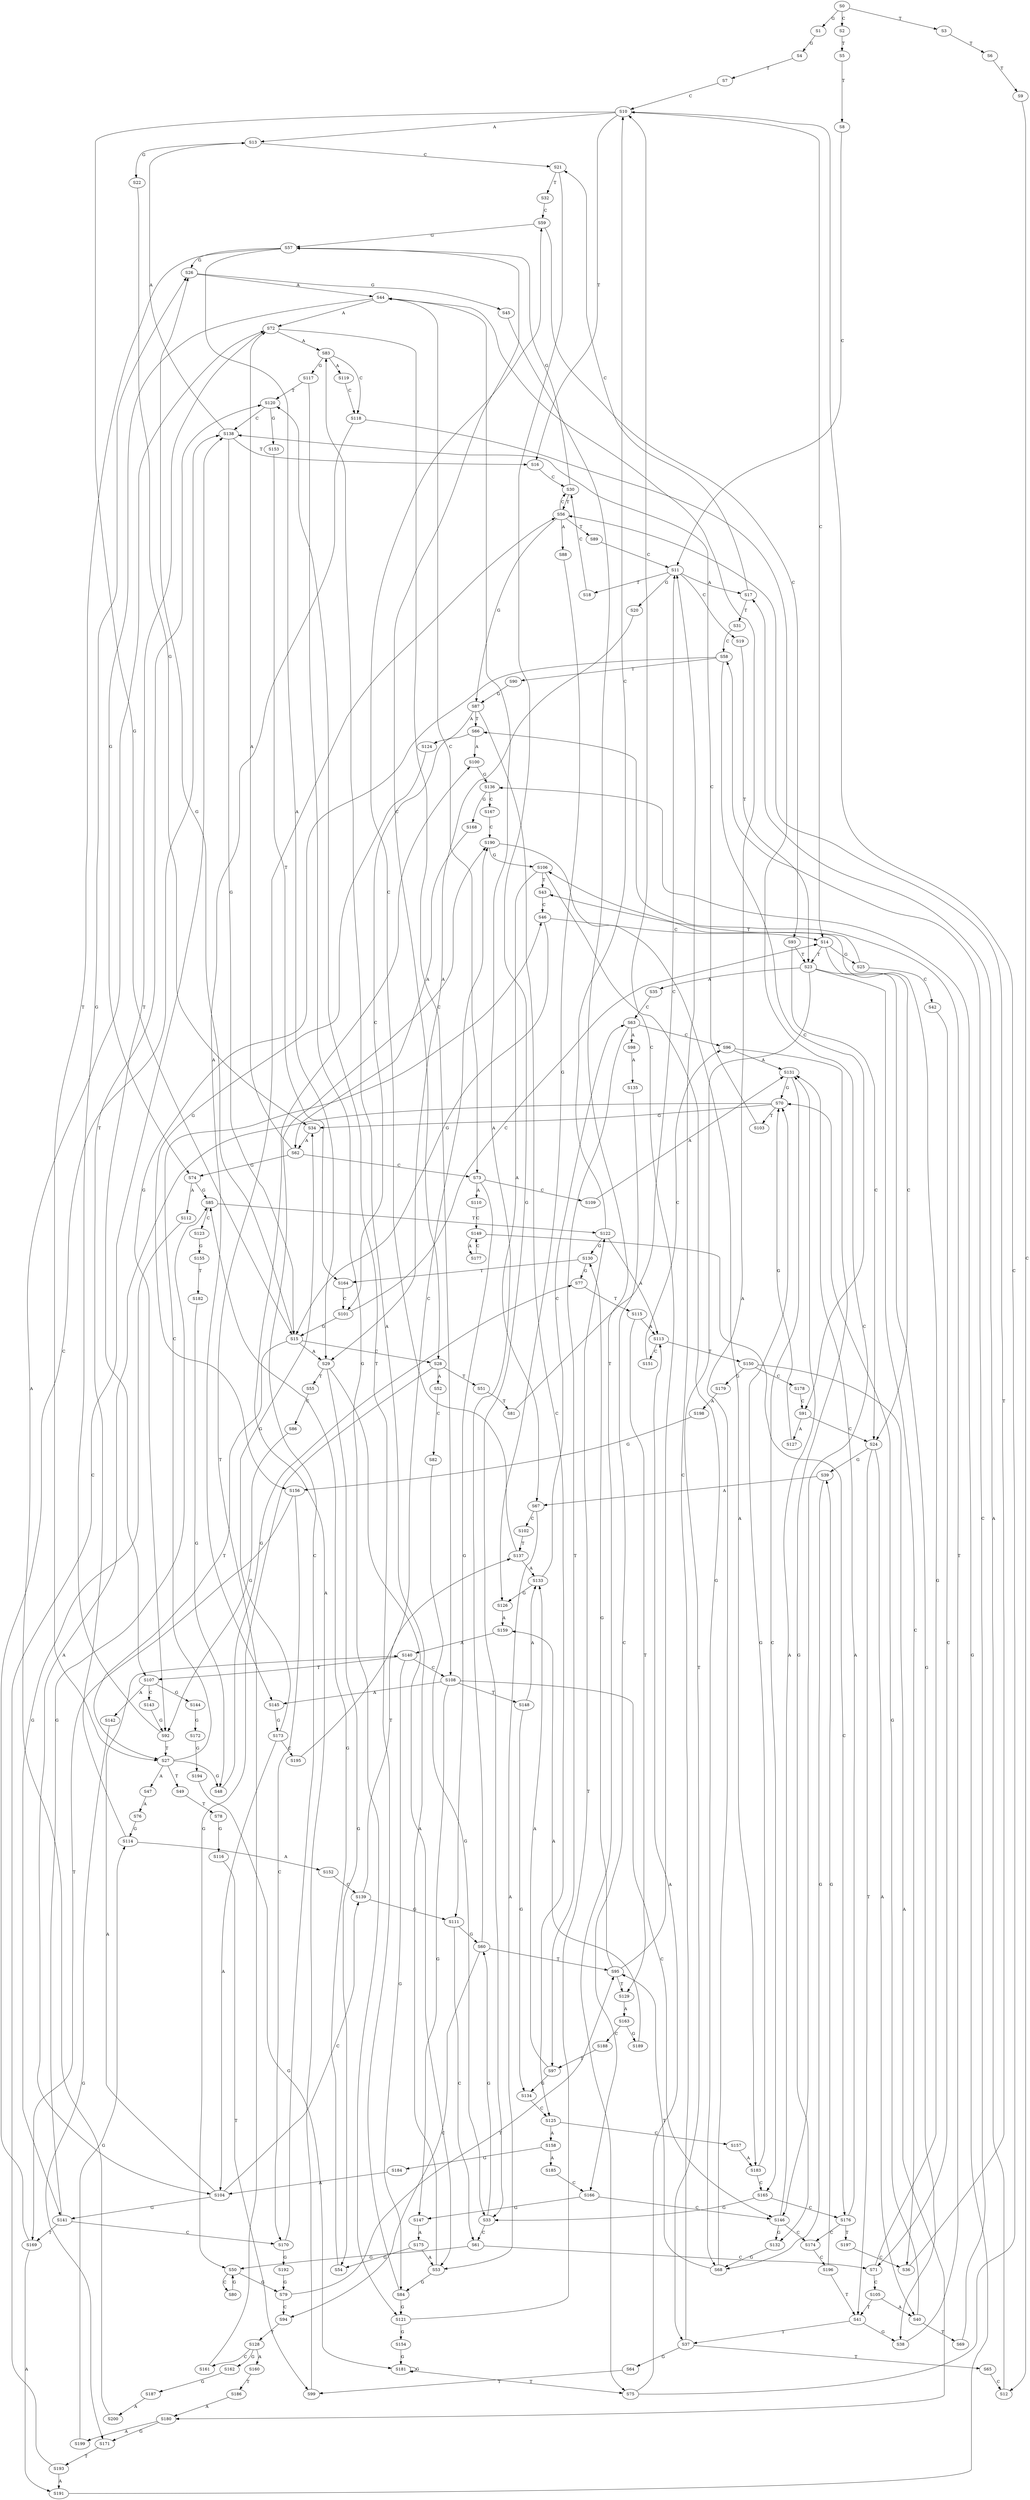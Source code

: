 strict digraph  {
	S0 -> S1 [ label = G ];
	S0 -> S2 [ label = C ];
	S0 -> S3 [ label = T ];
	S1 -> S4 [ label = G ];
	S2 -> S5 [ label = T ];
	S3 -> S6 [ label = T ];
	S4 -> S7 [ label = T ];
	S5 -> S8 [ label = T ];
	S6 -> S9 [ label = T ];
	S7 -> S10 [ label = C ];
	S8 -> S11 [ label = C ];
	S9 -> S12 [ label = C ];
	S10 -> S13 [ label = A ];
	S10 -> S14 [ label = C ];
	S10 -> S15 [ label = G ];
	S10 -> S16 [ label = T ];
	S11 -> S17 [ label = A ];
	S11 -> S18 [ label = T ];
	S11 -> S19 [ label = C ];
	S11 -> S20 [ label = G ];
	S12 -> S17 [ label = A ];
	S13 -> S21 [ label = C ];
	S13 -> S22 [ label = G ];
	S14 -> S23 [ label = T ];
	S14 -> S24 [ label = C ];
	S14 -> S25 [ label = G ];
	S15 -> S26 [ label = G ];
	S15 -> S27 [ label = T ];
	S15 -> S28 [ label = C ];
	S15 -> S29 [ label = A ];
	S16 -> S30 [ label = C ];
	S17 -> S31 [ label = T ];
	S17 -> S21 [ label = C ];
	S18 -> S30 [ label = C ];
	S19 -> S23 [ label = T ];
	S20 -> S29 [ label = A ];
	S21 -> S32 [ label = T ];
	S21 -> S33 [ label = G ];
	S22 -> S34 [ label = G ];
	S23 -> S35 [ label = A ];
	S23 -> S36 [ label = C ];
	S23 -> S37 [ label = T ];
	S23 -> S38 [ label = G ];
	S24 -> S39 [ label = G ];
	S24 -> S40 [ label = A ];
	S24 -> S41 [ label = T ];
	S25 -> S42 [ label = C ];
	S25 -> S43 [ label = T ];
	S26 -> S44 [ label = A ];
	S26 -> S45 [ label = G ];
	S27 -> S46 [ label = C ];
	S27 -> S47 [ label = A ];
	S27 -> S48 [ label = G ];
	S27 -> S49 [ label = T ];
	S28 -> S50 [ label = G ];
	S28 -> S51 [ label = T ];
	S28 -> S52 [ label = A ];
	S29 -> S53 [ label = A ];
	S29 -> S54 [ label = G ];
	S29 -> S55 [ label = T ];
	S30 -> S56 [ label = T ];
	S30 -> S57 [ label = G ];
	S31 -> S58 [ label = C ];
	S32 -> S59 [ label = C ];
	S33 -> S60 [ label = G ];
	S33 -> S61 [ label = C ];
	S34 -> S62 [ label = A ];
	S35 -> S63 [ label = C ];
	S36 -> S56 [ label = T ];
	S37 -> S11 [ label = C ];
	S37 -> S64 [ label = G ];
	S37 -> S65 [ label = T ];
	S38 -> S66 [ label = T ];
	S39 -> S67 [ label = A ];
	S39 -> S68 [ label = G ];
	S40 -> S69 [ label = T ];
	S40 -> S70 [ label = G ];
	S41 -> S38 [ label = G ];
	S41 -> S37 [ label = T ];
	S42 -> S71 [ label = C ];
	S43 -> S46 [ label = C ];
	S44 -> S72 [ label = A ];
	S44 -> S73 [ label = C ];
	S44 -> S74 [ label = G ];
	S45 -> S75 [ label = T ];
	S46 -> S15 [ label = G ];
	S46 -> S14 [ label = C ];
	S47 -> S76 [ label = A ];
	S48 -> S77 [ label = G ];
	S49 -> S78 [ label = T ];
	S50 -> S79 [ label = G ];
	S50 -> S80 [ label = C ];
	S51 -> S81 [ label = T ];
	S52 -> S82 [ label = C ];
	S53 -> S83 [ label = A ];
	S53 -> S84 [ label = G ];
	S54 -> S85 [ label = G ];
	S55 -> S86 [ label = C ];
	S56 -> S87 [ label = G ];
	S56 -> S30 [ label = C ];
	S56 -> S88 [ label = A ];
	S56 -> S89 [ label = T ];
	S57 -> S29 [ label = A ];
	S57 -> S28 [ label = C ];
	S57 -> S26 [ label = G ];
	S57 -> S27 [ label = T ];
	S58 -> S90 [ label = T ];
	S58 -> S91 [ label = C ];
	S58 -> S92 [ label = G ];
	S59 -> S93 [ label = C ];
	S59 -> S57 [ label = G ];
	S60 -> S94 [ label = C ];
	S60 -> S44 [ label = A ];
	S60 -> S95 [ label = T ];
	S61 -> S71 [ label = C ];
	S61 -> S50 [ label = G ];
	S62 -> S72 [ label = A ];
	S62 -> S73 [ label = C ];
	S62 -> S74 [ label = G ];
	S63 -> S96 [ label = C ];
	S63 -> S97 [ label = T ];
	S63 -> S98 [ label = A ];
	S64 -> S99 [ label = T ];
	S65 -> S12 [ label = C ];
	S66 -> S100 [ label = A ];
	S66 -> S101 [ label = C ];
	S67 -> S53 [ label = A ];
	S67 -> S102 [ label = C ];
	S68 -> S44 [ label = A ];
	S68 -> S95 [ label = T ];
	S69 -> S58 [ label = C ];
	S70 -> S103 [ label = T ];
	S70 -> S104 [ label = A ];
	S70 -> S34 [ label = G ];
	S71 -> S105 [ label = C ];
	S71 -> S106 [ label = G ];
	S72 -> S107 [ label = T ];
	S72 -> S108 [ label = C ];
	S72 -> S83 [ label = A ];
	S73 -> S109 [ label = C ];
	S73 -> S110 [ label = A ];
	S73 -> S111 [ label = G ];
	S74 -> S112 [ label = A ];
	S74 -> S85 [ label = G ];
	S75 -> S113 [ label = A ];
	S75 -> S10 [ label = C ];
	S76 -> S114 [ label = G ];
	S77 -> S115 [ label = T ];
	S78 -> S116 [ label = G ];
	S79 -> S94 [ label = C ];
	S79 -> S95 [ label = T ];
	S80 -> S50 [ label = G ];
	S81 -> S11 [ label = C ];
	S82 -> S33 [ label = G ];
	S83 -> S117 [ label = G ];
	S83 -> S118 [ label = C ];
	S83 -> S119 [ label = A ];
	S84 -> S120 [ label = T ];
	S84 -> S121 [ label = G ];
	S85 -> S122 [ label = T ];
	S85 -> S123 [ label = C ];
	S86 -> S92 [ label = G ];
	S87 -> S124 [ label = A ];
	S87 -> S125 [ label = C ];
	S87 -> S66 [ label = T ];
	S88 -> S126 [ label = G ];
	S89 -> S11 [ label = C ];
	S90 -> S87 [ label = G ];
	S91 -> S24 [ label = C ];
	S91 -> S127 [ label = A ];
	S92 -> S26 [ label = G ];
	S92 -> S27 [ label = T ];
	S93 -> S24 [ label = C ];
	S93 -> S23 [ label = T ];
	S94 -> S128 [ label = T ];
	S95 -> S129 [ label = T ];
	S95 -> S10 [ label = C ];
	S95 -> S130 [ label = G ];
	S96 -> S131 [ label = A ];
	S96 -> S132 [ label = G ];
	S97 -> S133 [ label = A ];
	S97 -> S134 [ label = G ];
	S98 -> S135 [ label = A ];
	S99 -> S100 [ label = A ];
	S100 -> S136 [ label = G ];
	S101 -> S15 [ label = G ];
	S101 -> S14 [ label = C ];
	S102 -> S137 [ label = T ];
	S103 -> S138 [ label = C ];
	S104 -> S139 [ label = C ];
	S104 -> S140 [ label = A ];
	S104 -> S141 [ label = G ];
	S105 -> S40 [ label = A ];
	S105 -> S41 [ label = T ];
	S106 -> S67 [ label = A ];
	S106 -> S43 [ label = T ];
	S106 -> S68 [ label = G ];
	S107 -> S142 [ label = A ];
	S107 -> S143 [ label = C ];
	S107 -> S144 [ label = G ];
	S108 -> S145 [ label = A ];
	S108 -> S146 [ label = C ];
	S108 -> S147 [ label = G ];
	S108 -> S148 [ label = T ];
	S109 -> S131 [ label = A ];
	S110 -> S149 [ label = C ];
	S111 -> S60 [ label = G ];
	S111 -> S61 [ label = C ];
	S112 -> S141 [ label = G ];
	S113 -> S150 [ label = T ];
	S113 -> S151 [ label = C ];
	S114 -> S152 [ label = A ];
	S114 -> S120 [ label = T ];
	S115 -> S113 [ label = A ];
	S115 -> S129 [ label = T ];
	S116 -> S99 [ label = T ];
	S117 -> S120 [ label = T ];
	S117 -> S121 [ label = G ];
	S118 -> S146 [ label = C ];
	S118 -> S145 [ label = A ];
	S119 -> S118 [ label = C ];
	S120 -> S153 [ label = G ];
	S120 -> S138 [ label = C ];
	S121 -> S154 [ label = G ];
	S121 -> S122 [ label = T ];
	S122 -> S130 [ label = G ];
	S122 -> S10 [ label = C ];
	S122 -> S113 [ label = A ];
	S123 -> S155 [ label = G ];
	S124 -> S156 [ label = G ];
	S125 -> S157 [ label = C ];
	S125 -> S158 [ label = A ];
	S126 -> S159 [ label = A ];
	S127 -> S70 [ label = G ];
	S128 -> S160 [ label = A ];
	S128 -> S161 [ label = C ];
	S128 -> S162 [ label = G ];
	S129 -> S163 [ label = A ];
	S130 -> S164 [ label = T ];
	S130 -> S77 [ label = G ];
	S131 -> S70 [ label = G ];
	S131 -> S165 [ label = C ];
	S132 -> S68 [ label = G ];
	S133 -> S126 [ label = G ];
	S133 -> S63 [ label = C ];
	S134 -> S125 [ label = C ];
	S135 -> S166 [ label = C ];
	S136 -> S167 [ label = C ];
	S136 -> S168 [ label = G ];
	S137 -> S133 [ label = A ];
	S137 -> S59 [ label = C ];
	S138 -> S16 [ label = T ];
	S138 -> S15 [ label = G ];
	S138 -> S13 [ label = A ];
	S139 -> S111 [ label = G ];
	S139 -> S137 [ label = T ];
	S140 -> S107 [ label = T ];
	S140 -> S108 [ label = C ];
	S140 -> S84 [ label = G ];
	S141 -> S169 [ label = T ];
	S141 -> S170 [ label = C ];
	S141 -> S85 [ label = G ];
	S142 -> S171 [ label = G ];
	S143 -> S92 [ label = G ];
	S144 -> S172 [ label = G ];
	S145 -> S173 [ label = G ];
	S146 -> S174 [ label = C ];
	S146 -> S131 [ label = A ];
	S146 -> S132 [ label = G ];
	S147 -> S175 [ label = A ];
	S148 -> S134 [ label = G ];
	S148 -> S133 [ label = A ];
	S149 -> S176 [ label = C ];
	S149 -> S177 [ label = A ];
	S150 -> S178 [ label = C ];
	S150 -> S179 [ label = G ];
	S150 -> S180 [ label = A ];
	S151 -> S96 [ label = C ];
	S152 -> S139 [ label = C ];
	S153 -> S164 [ label = T ];
	S154 -> S181 [ label = G ];
	S155 -> S182 [ label = T ];
	S156 -> S169 [ label = T ];
	S156 -> S170 [ label = C ];
	S157 -> S183 [ label = A ];
	S158 -> S184 [ label = G ];
	S158 -> S185 [ label = A ];
	S159 -> S140 [ label = A ];
	S160 -> S186 [ label = T ];
	S161 -> S56 [ label = T ];
	S162 -> S187 [ label = G ];
	S163 -> S188 [ label = C ];
	S163 -> S189 [ label = G ];
	S164 -> S101 [ label = C ];
	S165 -> S33 [ label = G ];
	S165 -> S176 [ label = C ];
	S166 -> S146 [ label = C ];
	S166 -> S147 [ label = G ];
	S167 -> S190 [ label = C ];
	S168 -> S62 [ label = A ];
	S169 -> S191 [ label = A ];
	S169 -> S138 [ label = C ];
	S170 -> S190 [ label = C ];
	S170 -> S192 [ label = G ];
	S171 -> S193 [ label = T ];
	S172 -> S194 [ label = G ];
	S173 -> S34 [ label = G ];
	S173 -> S195 [ label = C ];
	S173 -> S104 [ label = A ];
	S174 -> S196 [ label = C ];
	S175 -> S54 [ label = G ];
	S175 -> S53 [ label = A ];
	S176 -> S197 [ label = T ];
	S176 -> S174 [ label = C ];
	S176 -> S131 [ label = A ];
	S177 -> S149 [ label = C ];
	S178 -> S91 [ label = C ];
	S179 -> S198 [ label = A ];
	S180 -> S171 [ label = G ];
	S180 -> S199 [ label = A ];
	S181 -> S75 [ label = T ];
	S181 -> S181 [ label = G ];
	S182 -> S48 [ label = G ];
	S183 -> S70 [ label = G ];
	S183 -> S165 [ label = C ];
	S184 -> S104 [ label = A ];
	S185 -> S166 [ label = C ];
	S186 -> S180 [ label = A ];
	S187 -> S200 [ label = A ];
	S188 -> S97 [ label = T ];
	S189 -> S159 [ label = A ];
	S190 -> S106 [ label = G ];
	S190 -> S183 [ label = A ];
	S191 -> S136 [ label = G ];
	S192 -> S79 [ label = G ];
	S193 -> S138 [ label = C ];
	S193 -> S191 [ label = A ];
	S194 -> S181 [ label = G ];
	S195 -> S190 [ label = C ];
	S196 -> S39 [ label = G ];
	S196 -> S41 [ label = T ];
	S197 -> S36 [ label = C ];
	S198 -> S156 [ label = G ];
	S199 -> S114 [ label = G ];
	S200 -> S72 [ label = A ];
}
